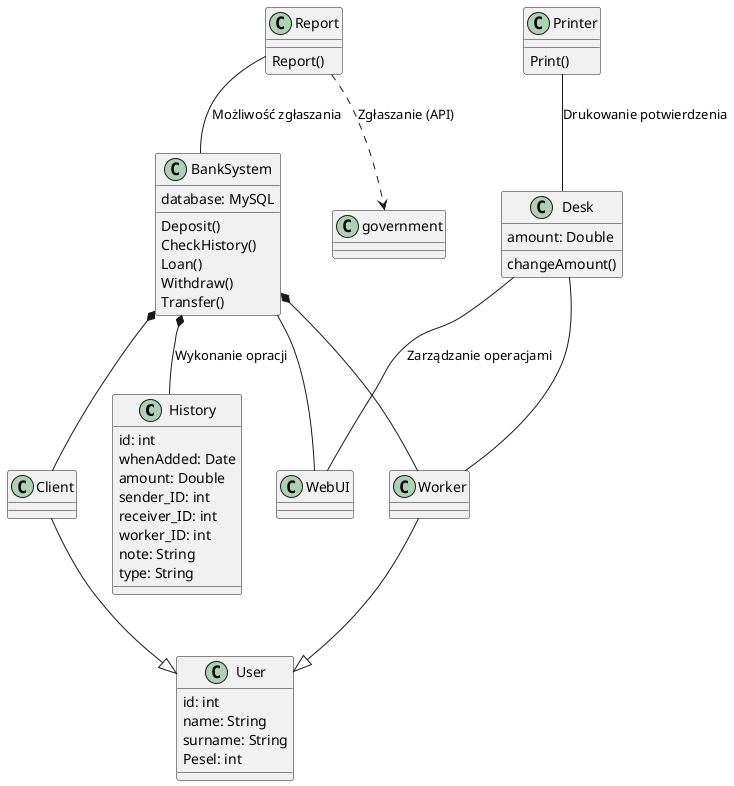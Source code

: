 @startuml class

Class History {
    id: int
    whenAdded: Date
    amount: Double
    sender_ID: int
    receiver_ID: int
    worker_ID: int
    note: String
    type: String
}

Class Report {
    Report()
}
    Report -- BankSystem : Możliwość zgłaszania
    Report ..> government : Zgłaszanie (API)

Class BankSystem {
    database: MySQL
    Deposit()
    CheckHistory()
    Loan()
    Withdraw()
    Transfer()
}
    BankSystem *-- Worker
    BankSystem *-- Client
    ' BankSystem ..> History : Wykonanie opracji
    BankSystem *-- History : Wykonanie opracji
    BankSystem -- WebUI

Class Desk {
    amount: Double
    changeAmount()
}
    Desk -- WebUI : Zarządzanie operacjami
    Desk -- Worker

Class Printer {
    Print()
}
    Printer -- Desk : Drukowanie potwierdzenia


Class Worker {}
    Worker --|> User

Class Client {}
    Client --|> User

Class User {
    id: int
    name: String
    surname: String
    Pesel: int
}


@enduml